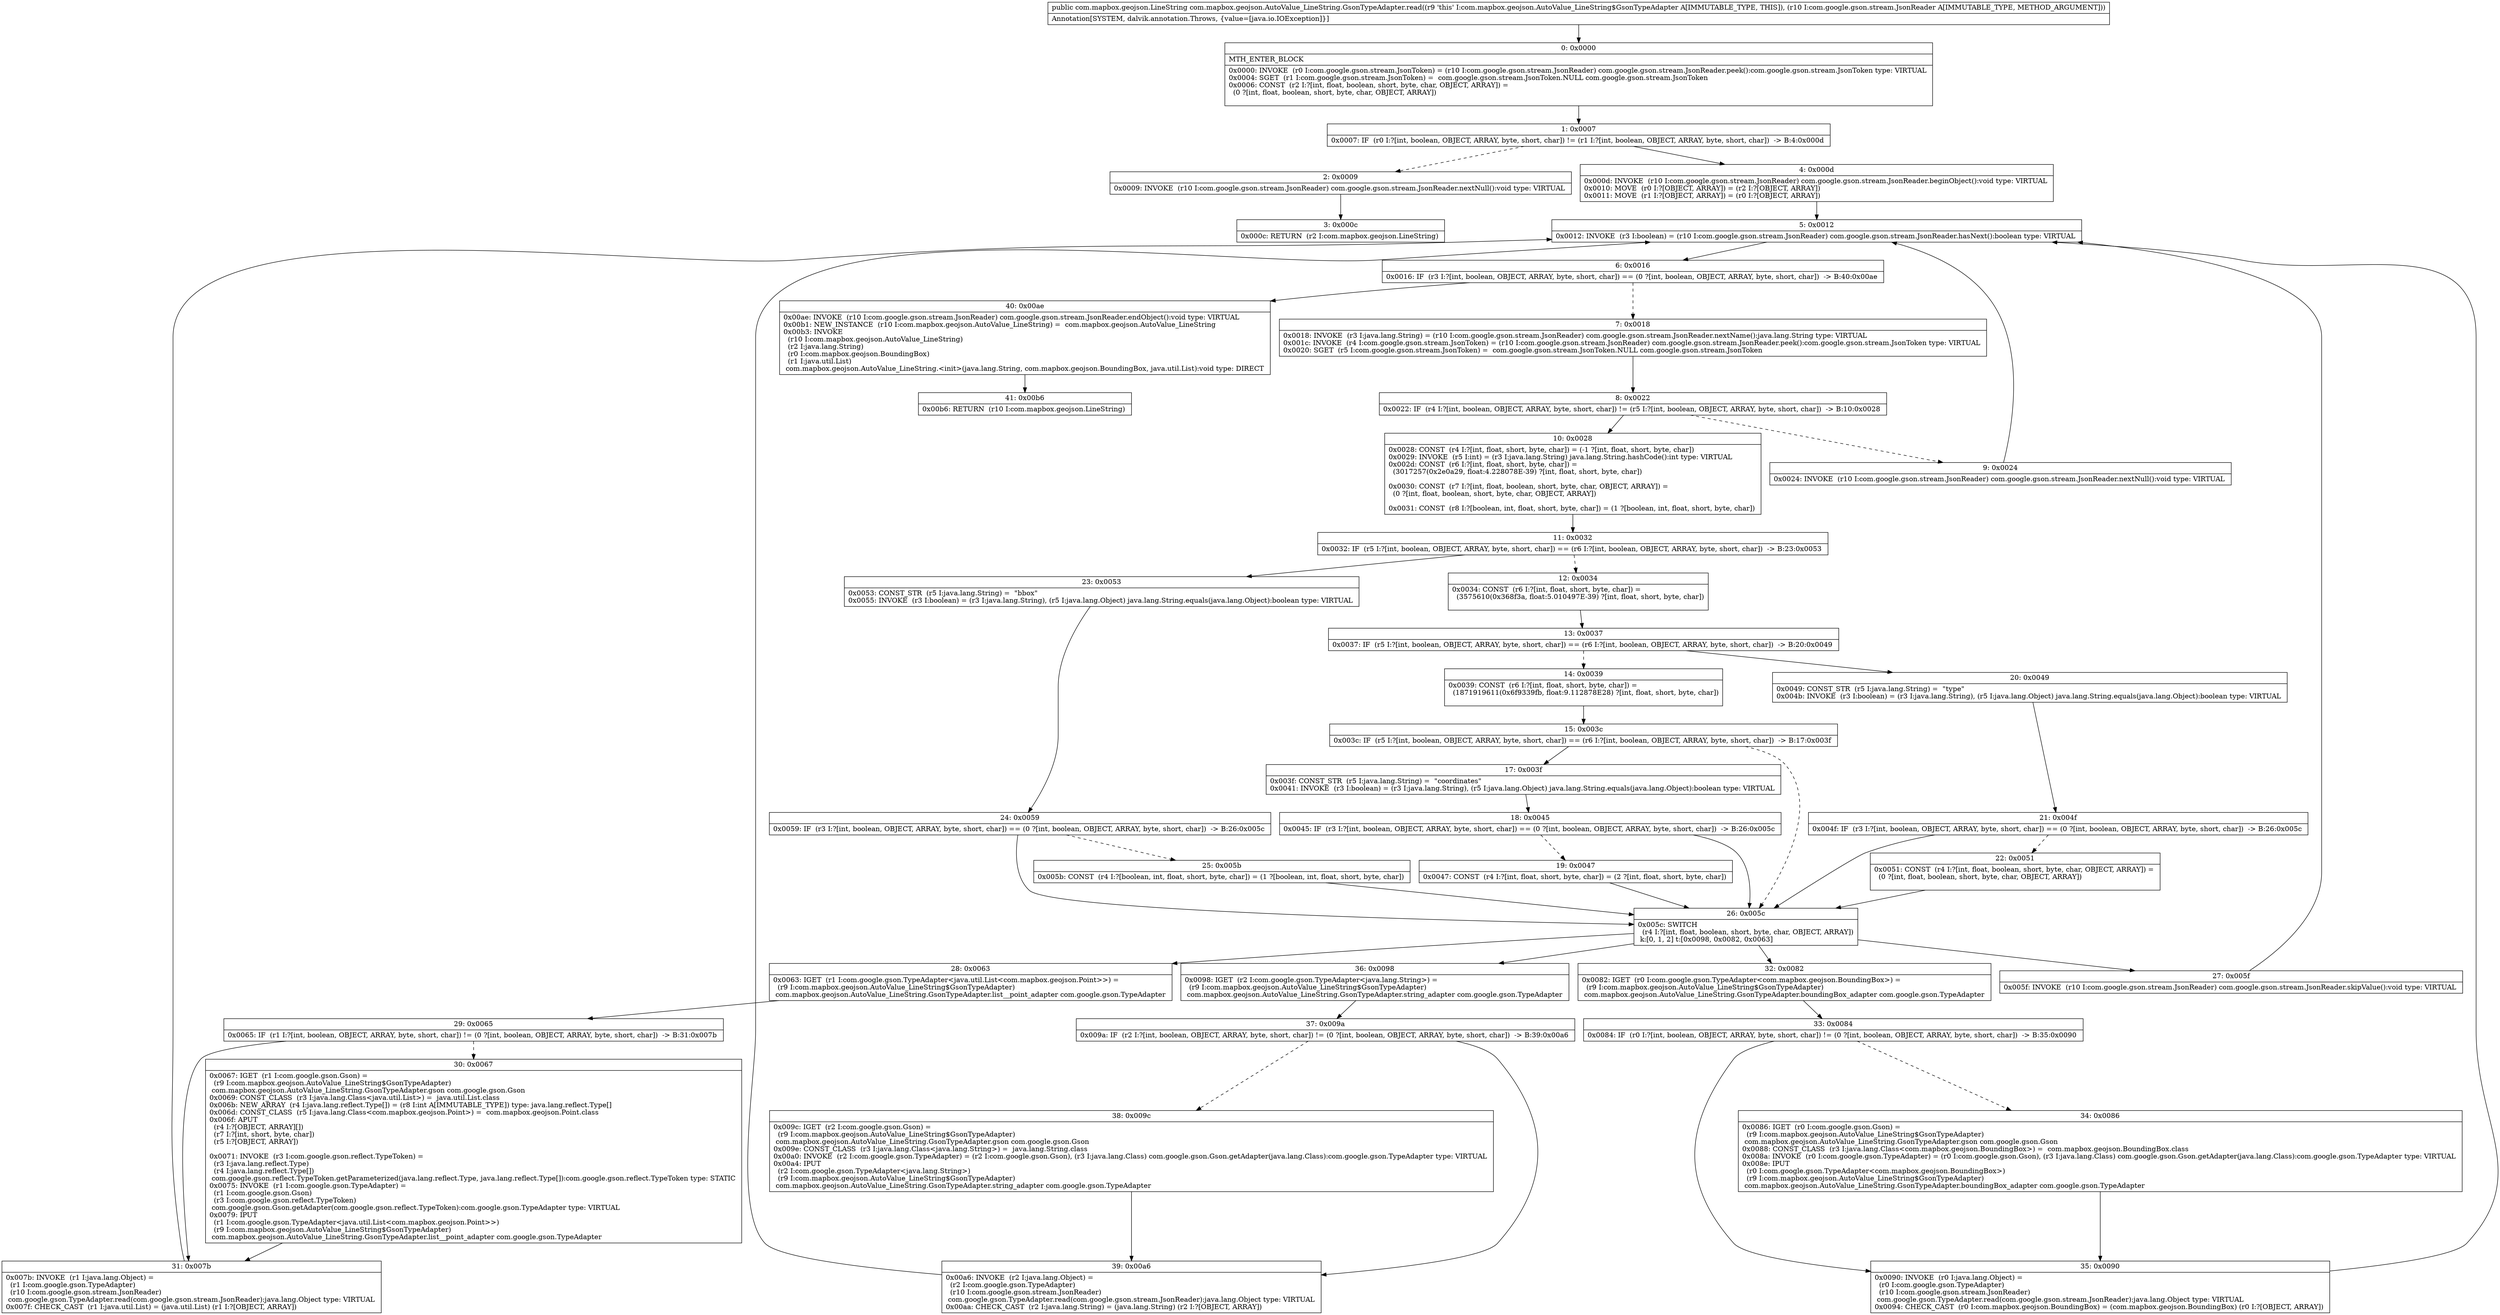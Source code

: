 digraph "CFG forcom.mapbox.geojson.AutoValue_LineString.GsonTypeAdapter.read(Lcom\/google\/gson\/stream\/JsonReader;)Lcom\/mapbox\/geojson\/LineString;" {
Node_0 [shape=record,label="{0\:\ 0x0000|MTH_ENTER_BLOCK\l|0x0000: INVOKE  (r0 I:com.google.gson.stream.JsonToken) = (r10 I:com.google.gson.stream.JsonReader) com.google.gson.stream.JsonReader.peek():com.google.gson.stream.JsonToken type: VIRTUAL \l0x0004: SGET  (r1 I:com.google.gson.stream.JsonToken) =  com.google.gson.stream.JsonToken.NULL com.google.gson.stream.JsonToken \l0x0006: CONST  (r2 I:?[int, float, boolean, short, byte, char, OBJECT, ARRAY]) = \l  (0 ?[int, float, boolean, short, byte, char, OBJECT, ARRAY])\l \l}"];
Node_1 [shape=record,label="{1\:\ 0x0007|0x0007: IF  (r0 I:?[int, boolean, OBJECT, ARRAY, byte, short, char]) != (r1 I:?[int, boolean, OBJECT, ARRAY, byte, short, char])  \-\> B:4:0x000d \l}"];
Node_2 [shape=record,label="{2\:\ 0x0009|0x0009: INVOKE  (r10 I:com.google.gson.stream.JsonReader) com.google.gson.stream.JsonReader.nextNull():void type: VIRTUAL \l}"];
Node_3 [shape=record,label="{3\:\ 0x000c|0x000c: RETURN  (r2 I:com.mapbox.geojson.LineString) \l}"];
Node_4 [shape=record,label="{4\:\ 0x000d|0x000d: INVOKE  (r10 I:com.google.gson.stream.JsonReader) com.google.gson.stream.JsonReader.beginObject():void type: VIRTUAL \l0x0010: MOVE  (r0 I:?[OBJECT, ARRAY]) = (r2 I:?[OBJECT, ARRAY]) \l0x0011: MOVE  (r1 I:?[OBJECT, ARRAY]) = (r0 I:?[OBJECT, ARRAY]) \l}"];
Node_5 [shape=record,label="{5\:\ 0x0012|0x0012: INVOKE  (r3 I:boolean) = (r10 I:com.google.gson.stream.JsonReader) com.google.gson.stream.JsonReader.hasNext():boolean type: VIRTUAL \l}"];
Node_6 [shape=record,label="{6\:\ 0x0016|0x0016: IF  (r3 I:?[int, boolean, OBJECT, ARRAY, byte, short, char]) == (0 ?[int, boolean, OBJECT, ARRAY, byte, short, char])  \-\> B:40:0x00ae \l}"];
Node_7 [shape=record,label="{7\:\ 0x0018|0x0018: INVOKE  (r3 I:java.lang.String) = (r10 I:com.google.gson.stream.JsonReader) com.google.gson.stream.JsonReader.nextName():java.lang.String type: VIRTUAL \l0x001c: INVOKE  (r4 I:com.google.gson.stream.JsonToken) = (r10 I:com.google.gson.stream.JsonReader) com.google.gson.stream.JsonReader.peek():com.google.gson.stream.JsonToken type: VIRTUAL \l0x0020: SGET  (r5 I:com.google.gson.stream.JsonToken) =  com.google.gson.stream.JsonToken.NULL com.google.gson.stream.JsonToken \l}"];
Node_8 [shape=record,label="{8\:\ 0x0022|0x0022: IF  (r4 I:?[int, boolean, OBJECT, ARRAY, byte, short, char]) != (r5 I:?[int, boolean, OBJECT, ARRAY, byte, short, char])  \-\> B:10:0x0028 \l}"];
Node_9 [shape=record,label="{9\:\ 0x0024|0x0024: INVOKE  (r10 I:com.google.gson.stream.JsonReader) com.google.gson.stream.JsonReader.nextNull():void type: VIRTUAL \l}"];
Node_10 [shape=record,label="{10\:\ 0x0028|0x0028: CONST  (r4 I:?[int, float, short, byte, char]) = (\-1 ?[int, float, short, byte, char]) \l0x0029: INVOKE  (r5 I:int) = (r3 I:java.lang.String) java.lang.String.hashCode():int type: VIRTUAL \l0x002d: CONST  (r6 I:?[int, float, short, byte, char]) = \l  (3017257(0x2e0a29, float:4.228078E\-39) ?[int, float, short, byte, char])\l \l0x0030: CONST  (r7 I:?[int, float, boolean, short, byte, char, OBJECT, ARRAY]) = \l  (0 ?[int, float, boolean, short, byte, char, OBJECT, ARRAY])\l \l0x0031: CONST  (r8 I:?[boolean, int, float, short, byte, char]) = (1 ?[boolean, int, float, short, byte, char]) \l}"];
Node_11 [shape=record,label="{11\:\ 0x0032|0x0032: IF  (r5 I:?[int, boolean, OBJECT, ARRAY, byte, short, char]) == (r6 I:?[int, boolean, OBJECT, ARRAY, byte, short, char])  \-\> B:23:0x0053 \l}"];
Node_12 [shape=record,label="{12\:\ 0x0034|0x0034: CONST  (r6 I:?[int, float, short, byte, char]) = \l  (3575610(0x368f3a, float:5.010497E\-39) ?[int, float, short, byte, char])\l \l}"];
Node_13 [shape=record,label="{13\:\ 0x0037|0x0037: IF  (r5 I:?[int, boolean, OBJECT, ARRAY, byte, short, char]) == (r6 I:?[int, boolean, OBJECT, ARRAY, byte, short, char])  \-\> B:20:0x0049 \l}"];
Node_14 [shape=record,label="{14\:\ 0x0039|0x0039: CONST  (r6 I:?[int, float, short, byte, char]) = \l  (1871919611(0x6f9339fb, float:9.112878E28) ?[int, float, short, byte, char])\l \l}"];
Node_15 [shape=record,label="{15\:\ 0x003c|0x003c: IF  (r5 I:?[int, boolean, OBJECT, ARRAY, byte, short, char]) == (r6 I:?[int, boolean, OBJECT, ARRAY, byte, short, char])  \-\> B:17:0x003f \l}"];
Node_17 [shape=record,label="{17\:\ 0x003f|0x003f: CONST_STR  (r5 I:java.lang.String) =  \"coordinates\" \l0x0041: INVOKE  (r3 I:boolean) = (r3 I:java.lang.String), (r5 I:java.lang.Object) java.lang.String.equals(java.lang.Object):boolean type: VIRTUAL \l}"];
Node_18 [shape=record,label="{18\:\ 0x0045|0x0045: IF  (r3 I:?[int, boolean, OBJECT, ARRAY, byte, short, char]) == (0 ?[int, boolean, OBJECT, ARRAY, byte, short, char])  \-\> B:26:0x005c \l}"];
Node_19 [shape=record,label="{19\:\ 0x0047|0x0047: CONST  (r4 I:?[int, float, short, byte, char]) = (2 ?[int, float, short, byte, char]) \l}"];
Node_20 [shape=record,label="{20\:\ 0x0049|0x0049: CONST_STR  (r5 I:java.lang.String) =  \"type\" \l0x004b: INVOKE  (r3 I:boolean) = (r3 I:java.lang.String), (r5 I:java.lang.Object) java.lang.String.equals(java.lang.Object):boolean type: VIRTUAL \l}"];
Node_21 [shape=record,label="{21\:\ 0x004f|0x004f: IF  (r3 I:?[int, boolean, OBJECT, ARRAY, byte, short, char]) == (0 ?[int, boolean, OBJECT, ARRAY, byte, short, char])  \-\> B:26:0x005c \l}"];
Node_22 [shape=record,label="{22\:\ 0x0051|0x0051: CONST  (r4 I:?[int, float, boolean, short, byte, char, OBJECT, ARRAY]) = \l  (0 ?[int, float, boolean, short, byte, char, OBJECT, ARRAY])\l \l}"];
Node_23 [shape=record,label="{23\:\ 0x0053|0x0053: CONST_STR  (r5 I:java.lang.String) =  \"bbox\" \l0x0055: INVOKE  (r3 I:boolean) = (r3 I:java.lang.String), (r5 I:java.lang.Object) java.lang.String.equals(java.lang.Object):boolean type: VIRTUAL \l}"];
Node_24 [shape=record,label="{24\:\ 0x0059|0x0059: IF  (r3 I:?[int, boolean, OBJECT, ARRAY, byte, short, char]) == (0 ?[int, boolean, OBJECT, ARRAY, byte, short, char])  \-\> B:26:0x005c \l}"];
Node_25 [shape=record,label="{25\:\ 0x005b|0x005b: CONST  (r4 I:?[boolean, int, float, short, byte, char]) = (1 ?[boolean, int, float, short, byte, char]) \l}"];
Node_26 [shape=record,label="{26\:\ 0x005c|0x005c: SWITCH  \l  (r4 I:?[int, float, boolean, short, byte, char, OBJECT, ARRAY])\l k:[0, 1, 2] t:[0x0098, 0x0082, 0x0063] \l}"];
Node_27 [shape=record,label="{27\:\ 0x005f|0x005f: INVOKE  (r10 I:com.google.gson.stream.JsonReader) com.google.gson.stream.JsonReader.skipValue():void type: VIRTUAL \l}"];
Node_28 [shape=record,label="{28\:\ 0x0063|0x0063: IGET  (r1 I:com.google.gson.TypeAdapter\<java.util.List\<com.mapbox.geojson.Point\>\>) = \l  (r9 I:com.mapbox.geojson.AutoValue_LineString$GsonTypeAdapter)\l com.mapbox.geojson.AutoValue_LineString.GsonTypeAdapter.list__point_adapter com.google.gson.TypeAdapter \l}"];
Node_29 [shape=record,label="{29\:\ 0x0065|0x0065: IF  (r1 I:?[int, boolean, OBJECT, ARRAY, byte, short, char]) != (0 ?[int, boolean, OBJECT, ARRAY, byte, short, char])  \-\> B:31:0x007b \l}"];
Node_30 [shape=record,label="{30\:\ 0x0067|0x0067: IGET  (r1 I:com.google.gson.Gson) = \l  (r9 I:com.mapbox.geojson.AutoValue_LineString$GsonTypeAdapter)\l com.mapbox.geojson.AutoValue_LineString.GsonTypeAdapter.gson com.google.gson.Gson \l0x0069: CONST_CLASS  (r3 I:java.lang.Class\<java.util.List\>) =  java.util.List.class \l0x006b: NEW_ARRAY  (r4 I:java.lang.reflect.Type[]) = (r8 I:int A[IMMUTABLE_TYPE]) type: java.lang.reflect.Type[] \l0x006d: CONST_CLASS  (r5 I:java.lang.Class\<com.mapbox.geojson.Point\>) =  com.mapbox.geojson.Point.class \l0x006f: APUT  \l  (r4 I:?[OBJECT, ARRAY][])\l  (r7 I:?[int, short, byte, char])\l  (r5 I:?[OBJECT, ARRAY])\l \l0x0071: INVOKE  (r3 I:com.google.gson.reflect.TypeToken) = \l  (r3 I:java.lang.reflect.Type)\l  (r4 I:java.lang.reflect.Type[])\l com.google.gson.reflect.TypeToken.getParameterized(java.lang.reflect.Type, java.lang.reflect.Type[]):com.google.gson.reflect.TypeToken type: STATIC \l0x0075: INVOKE  (r1 I:com.google.gson.TypeAdapter) = \l  (r1 I:com.google.gson.Gson)\l  (r3 I:com.google.gson.reflect.TypeToken)\l com.google.gson.Gson.getAdapter(com.google.gson.reflect.TypeToken):com.google.gson.TypeAdapter type: VIRTUAL \l0x0079: IPUT  \l  (r1 I:com.google.gson.TypeAdapter\<java.util.List\<com.mapbox.geojson.Point\>\>)\l  (r9 I:com.mapbox.geojson.AutoValue_LineString$GsonTypeAdapter)\l com.mapbox.geojson.AutoValue_LineString.GsonTypeAdapter.list__point_adapter com.google.gson.TypeAdapter \l}"];
Node_31 [shape=record,label="{31\:\ 0x007b|0x007b: INVOKE  (r1 I:java.lang.Object) = \l  (r1 I:com.google.gson.TypeAdapter)\l  (r10 I:com.google.gson.stream.JsonReader)\l com.google.gson.TypeAdapter.read(com.google.gson.stream.JsonReader):java.lang.Object type: VIRTUAL \l0x007f: CHECK_CAST  (r1 I:java.util.List) = (java.util.List) (r1 I:?[OBJECT, ARRAY]) \l}"];
Node_32 [shape=record,label="{32\:\ 0x0082|0x0082: IGET  (r0 I:com.google.gson.TypeAdapter\<com.mapbox.geojson.BoundingBox\>) = \l  (r9 I:com.mapbox.geojson.AutoValue_LineString$GsonTypeAdapter)\l com.mapbox.geojson.AutoValue_LineString.GsonTypeAdapter.boundingBox_adapter com.google.gson.TypeAdapter \l}"];
Node_33 [shape=record,label="{33\:\ 0x0084|0x0084: IF  (r0 I:?[int, boolean, OBJECT, ARRAY, byte, short, char]) != (0 ?[int, boolean, OBJECT, ARRAY, byte, short, char])  \-\> B:35:0x0090 \l}"];
Node_34 [shape=record,label="{34\:\ 0x0086|0x0086: IGET  (r0 I:com.google.gson.Gson) = \l  (r9 I:com.mapbox.geojson.AutoValue_LineString$GsonTypeAdapter)\l com.mapbox.geojson.AutoValue_LineString.GsonTypeAdapter.gson com.google.gson.Gson \l0x0088: CONST_CLASS  (r3 I:java.lang.Class\<com.mapbox.geojson.BoundingBox\>) =  com.mapbox.geojson.BoundingBox.class \l0x008a: INVOKE  (r0 I:com.google.gson.TypeAdapter) = (r0 I:com.google.gson.Gson), (r3 I:java.lang.Class) com.google.gson.Gson.getAdapter(java.lang.Class):com.google.gson.TypeAdapter type: VIRTUAL \l0x008e: IPUT  \l  (r0 I:com.google.gson.TypeAdapter\<com.mapbox.geojson.BoundingBox\>)\l  (r9 I:com.mapbox.geojson.AutoValue_LineString$GsonTypeAdapter)\l com.mapbox.geojson.AutoValue_LineString.GsonTypeAdapter.boundingBox_adapter com.google.gson.TypeAdapter \l}"];
Node_35 [shape=record,label="{35\:\ 0x0090|0x0090: INVOKE  (r0 I:java.lang.Object) = \l  (r0 I:com.google.gson.TypeAdapter)\l  (r10 I:com.google.gson.stream.JsonReader)\l com.google.gson.TypeAdapter.read(com.google.gson.stream.JsonReader):java.lang.Object type: VIRTUAL \l0x0094: CHECK_CAST  (r0 I:com.mapbox.geojson.BoundingBox) = (com.mapbox.geojson.BoundingBox) (r0 I:?[OBJECT, ARRAY]) \l}"];
Node_36 [shape=record,label="{36\:\ 0x0098|0x0098: IGET  (r2 I:com.google.gson.TypeAdapter\<java.lang.String\>) = \l  (r9 I:com.mapbox.geojson.AutoValue_LineString$GsonTypeAdapter)\l com.mapbox.geojson.AutoValue_LineString.GsonTypeAdapter.string_adapter com.google.gson.TypeAdapter \l}"];
Node_37 [shape=record,label="{37\:\ 0x009a|0x009a: IF  (r2 I:?[int, boolean, OBJECT, ARRAY, byte, short, char]) != (0 ?[int, boolean, OBJECT, ARRAY, byte, short, char])  \-\> B:39:0x00a6 \l}"];
Node_38 [shape=record,label="{38\:\ 0x009c|0x009c: IGET  (r2 I:com.google.gson.Gson) = \l  (r9 I:com.mapbox.geojson.AutoValue_LineString$GsonTypeAdapter)\l com.mapbox.geojson.AutoValue_LineString.GsonTypeAdapter.gson com.google.gson.Gson \l0x009e: CONST_CLASS  (r3 I:java.lang.Class\<java.lang.String\>) =  java.lang.String.class \l0x00a0: INVOKE  (r2 I:com.google.gson.TypeAdapter) = (r2 I:com.google.gson.Gson), (r3 I:java.lang.Class) com.google.gson.Gson.getAdapter(java.lang.Class):com.google.gson.TypeAdapter type: VIRTUAL \l0x00a4: IPUT  \l  (r2 I:com.google.gson.TypeAdapter\<java.lang.String\>)\l  (r9 I:com.mapbox.geojson.AutoValue_LineString$GsonTypeAdapter)\l com.mapbox.geojson.AutoValue_LineString.GsonTypeAdapter.string_adapter com.google.gson.TypeAdapter \l}"];
Node_39 [shape=record,label="{39\:\ 0x00a6|0x00a6: INVOKE  (r2 I:java.lang.Object) = \l  (r2 I:com.google.gson.TypeAdapter)\l  (r10 I:com.google.gson.stream.JsonReader)\l com.google.gson.TypeAdapter.read(com.google.gson.stream.JsonReader):java.lang.Object type: VIRTUAL \l0x00aa: CHECK_CAST  (r2 I:java.lang.String) = (java.lang.String) (r2 I:?[OBJECT, ARRAY]) \l}"];
Node_40 [shape=record,label="{40\:\ 0x00ae|0x00ae: INVOKE  (r10 I:com.google.gson.stream.JsonReader) com.google.gson.stream.JsonReader.endObject():void type: VIRTUAL \l0x00b1: NEW_INSTANCE  (r10 I:com.mapbox.geojson.AutoValue_LineString) =  com.mapbox.geojson.AutoValue_LineString \l0x00b3: INVOKE  \l  (r10 I:com.mapbox.geojson.AutoValue_LineString)\l  (r2 I:java.lang.String)\l  (r0 I:com.mapbox.geojson.BoundingBox)\l  (r1 I:java.util.List)\l com.mapbox.geojson.AutoValue_LineString.\<init\>(java.lang.String, com.mapbox.geojson.BoundingBox, java.util.List):void type: DIRECT \l}"];
Node_41 [shape=record,label="{41\:\ 0x00b6|0x00b6: RETURN  (r10 I:com.mapbox.geojson.LineString) \l}"];
MethodNode[shape=record,label="{public com.mapbox.geojson.LineString com.mapbox.geojson.AutoValue_LineString.GsonTypeAdapter.read((r9 'this' I:com.mapbox.geojson.AutoValue_LineString$GsonTypeAdapter A[IMMUTABLE_TYPE, THIS]), (r10 I:com.google.gson.stream.JsonReader A[IMMUTABLE_TYPE, METHOD_ARGUMENT]))  | Annotation[SYSTEM, dalvik.annotation.Throws, \{value=[java.io.IOException]\}]\l}"];
MethodNode -> Node_0;
Node_0 -> Node_1;
Node_1 -> Node_2[style=dashed];
Node_1 -> Node_4;
Node_2 -> Node_3;
Node_4 -> Node_5;
Node_5 -> Node_6;
Node_6 -> Node_7[style=dashed];
Node_6 -> Node_40;
Node_7 -> Node_8;
Node_8 -> Node_9[style=dashed];
Node_8 -> Node_10;
Node_9 -> Node_5;
Node_10 -> Node_11;
Node_11 -> Node_12[style=dashed];
Node_11 -> Node_23;
Node_12 -> Node_13;
Node_13 -> Node_14[style=dashed];
Node_13 -> Node_20;
Node_14 -> Node_15;
Node_15 -> Node_17;
Node_15 -> Node_26[style=dashed];
Node_17 -> Node_18;
Node_18 -> Node_19[style=dashed];
Node_18 -> Node_26;
Node_19 -> Node_26;
Node_20 -> Node_21;
Node_21 -> Node_22[style=dashed];
Node_21 -> Node_26;
Node_22 -> Node_26;
Node_23 -> Node_24;
Node_24 -> Node_25[style=dashed];
Node_24 -> Node_26;
Node_25 -> Node_26;
Node_26 -> Node_27;
Node_26 -> Node_28;
Node_26 -> Node_32;
Node_26 -> Node_36;
Node_27 -> Node_5;
Node_28 -> Node_29;
Node_29 -> Node_30[style=dashed];
Node_29 -> Node_31;
Node_30 -> Node_31;
Node_31 -> Node_5;
Node_32 -> Node_33;
Node_33 -> Node_34[style=dashed];
Node_33 -> Node_35;
Node_34 -> Node_35;
Node_35 -> Node_5;
Node_36 -> Node_37;
Node_37 -> Node_38[style=dashed];
Node_37 -> Node_39;
Node_38 -> Node_39;
Node_39 -> Node_5;
Node_40 -> Node_41;
}

